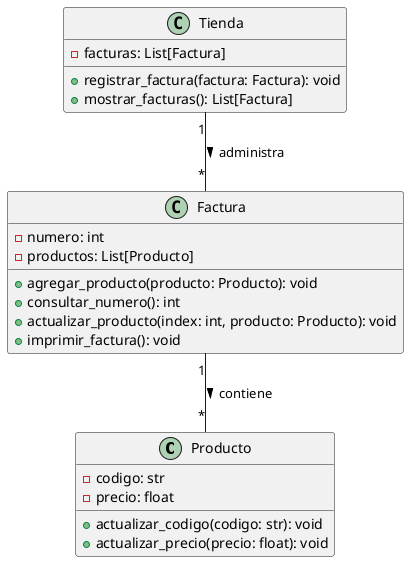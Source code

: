 @startuml Tienda

class Producto {
  - codigo: str
  - precio: float
  + actualizar_codigo(codigo: str): void
  + actualizar_precio(precio: float): void
}

class Factura {
  - numero: int
  - productos: List[Producto]
  + agregar_producto(producto: Producto): void
  + consultar_numero(): int
  + actualizar_producto(index: int, producto: Producto): void
  + imprimir_factura(): void
}

class Tienda {
  - facturas: List[Factura]
  + registrar_factura(factura: Factura): void
  + mostrar_facturas(): List[Factura]
}

Factura "1" -- "*" Producto : contiene >
Tienda "1" -- "*" Factura : administra >

@enduml
